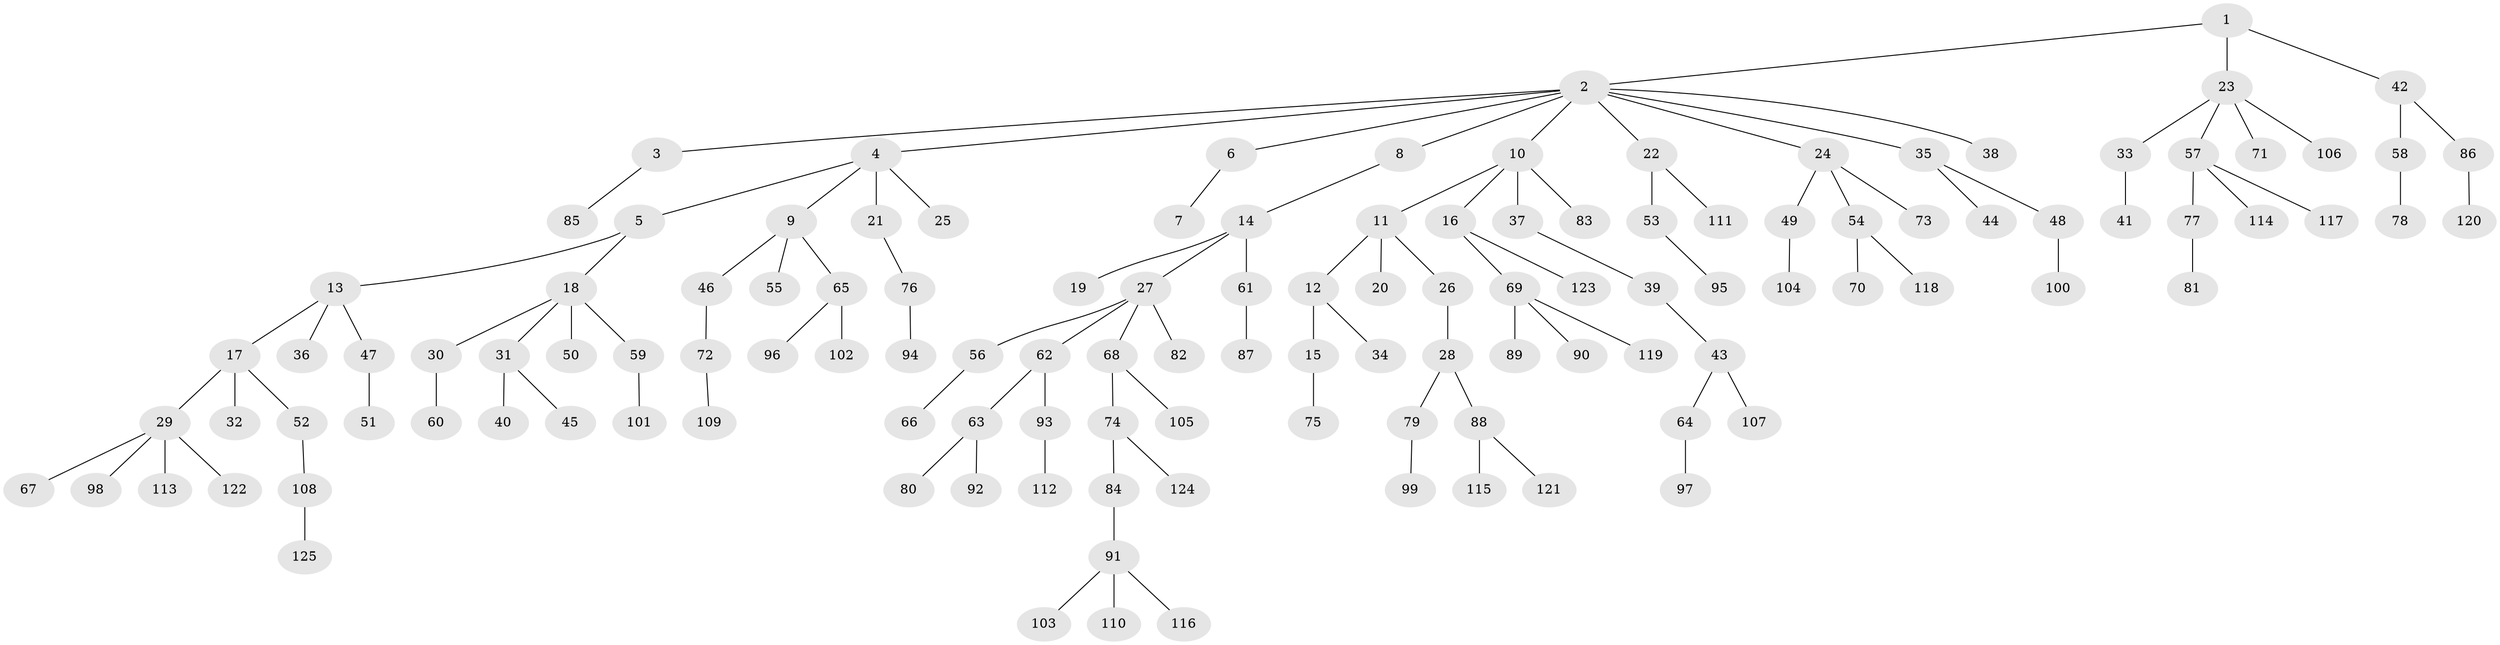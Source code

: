 // coarse degree distribution, {4: 0.09090909090909091, 10: 0.011363636363636364, 2: 0.18181818181818182, 3: 0.07954545454545454, 1: 0.5795454545454546, 5: 0.03409090909090909, 7: 0.011363636363636364, 6: 0.011363636363636364}
// Generated by graph-tools (version 1.1) at 2025/52/02/27/25 19:52:12]
// undirected, 125 vertices, 124 edges
graph export_dot {
graph [start="1"]
  node [color=gray90,style=filled];
  1;
  2;
  3;
  4;
  5;
  6;
  7;
  8;
  9;
  10;
  11;
  12;
  13;
  14;
  15;
  16;
  17;
  18;
  19;
  20;
  21;
  22;
  23;
  24;
  25;
  26;
  27;
  28;
  29;
  30;
  31;
  32;
  33;
  34;
  35;
  36;
  37;
  38;
  39;
  40;
  41;
  42;
  43;
  44;
  45;
  46;
  47;
  48;
  49;
  50;
  51;
  52;
  53;
  54;
  55;
  56;
  57;
  58;
  59;
  60;
  61;
  62;
  63;
  64;
  65;
  66;
  67;
  68;
  69;
  70;
  71;
  72;
  73;
  74;
  75;
  76;
  77;
  78;
  79;
  80;
  81;
  82;
  83;
  84;
  85;
  86;
  87;
  88;
  89;
  90;
  91;
  92;
  93;
  94;
  95;
  96;
  97;
  98;
  99;
  100;
  101;
  102;
  103;
  104;
  105;
  106;
  107;
  108;
  109;
  110;
  111;
  112;
  113;
  114;
  115;
  116;
  117;
  118;
  119;
  120;
  121;
  122;
  123;
  124;
  125;
  1 -- 2;
  1 -- 23;
  1 -- 42;
  2 -- 3;
  2 -- 4;
  2 -- 6;
  2 -- 8;
  2 -- 10;
  2 -- 22;
  2 -- 24;
  2 -- 35;
  2 -- 38;
  3 -- 85;
  4 -- 5;
  4 -- 9;
  4 -- 21;
  4 -- 25;
  5 -- 13;
  5 -- 18;
  6 -- 7;
  8 -- 14;
  9 -- 46;
  9 -- 55;
  9 -- 65;
  10 -- 11;
  10 -- 16;
  10 -- 37;
  10 -- 83;
  11 -- 12;
  11 -- 20;
  11 -- 26;
  12 -- 15;
  12 -- 34;
  13 -- 17;
  13 -- 36;
  13 -- 47;
  14 -- 19;
  14 -- 27;
  14 -- 61;
  15 -- 75;
  16 -- 69;
  16 -- 123;
  17 -- 29;
  17 -- 32;
  17 -- 52;
  18 -- 30;
  18 -- 31;
  18 -- 50;
  18 -- 59;
  21 -- 76;
  22 -- 53;
  22 -- 111;
  23 -- 33;
  23 -- 57;
  23 -- 71;
  23 -- 106;
  24 -- 49;
  24 -- 54;
  24 -- 73;
  26 -- 28;
  27 -- 56;
  27 -- 62;
  27 -- 68;
  27 -- 82;
  28 -- 79;
  28 -- 88;
  29 -- 67;
  29 -- 98;
  29 -- 113;
  29 -- 122;
  30 -- 60;
  31 -- 40;
  31 -- 45;
  33 -- 41;
  35 -- 44;
  35 -- 48;
  37 -- 39;
  39 -- 43;
  42 -- 58;
  42 -- 86;
  43 -- 64;
  43 -- 107;
  46 -- 72;
  47 -- 51;
  48 -- 100;
  49 -- 104;
  52 -- 108;
  53 -- 95;
  54 -- 70;
  54 -- 118;
  56 -- 66;
  57 -- 77;
  57 -- 114;
  57 -- 117;
  58 -- 78;
  59 -- 101;
  61 -- 87;
  62 -- 63;
  62 -- 93;
  63 -- 80;
  63 -- 92;
  64 -- 97;
  65 -- 96;
  65 -- 102;
  68 -- 74;
  68 -- 105;
  69 -- 89;
  69 -- 90;
  69 -- 119;
  72 -- 109;
  74 -- 84;
  74 -- 124;
  76 -- 94;
  77 -- 81;
  79 -- 99;
  84 -- 91;
  86 -- 120;
  88 -- 115;
  88 -- 121;
  91 -- 103;
  91 -- 110;
  91 -- 116;
  93 -- 112;
  108 -- 125;
}
